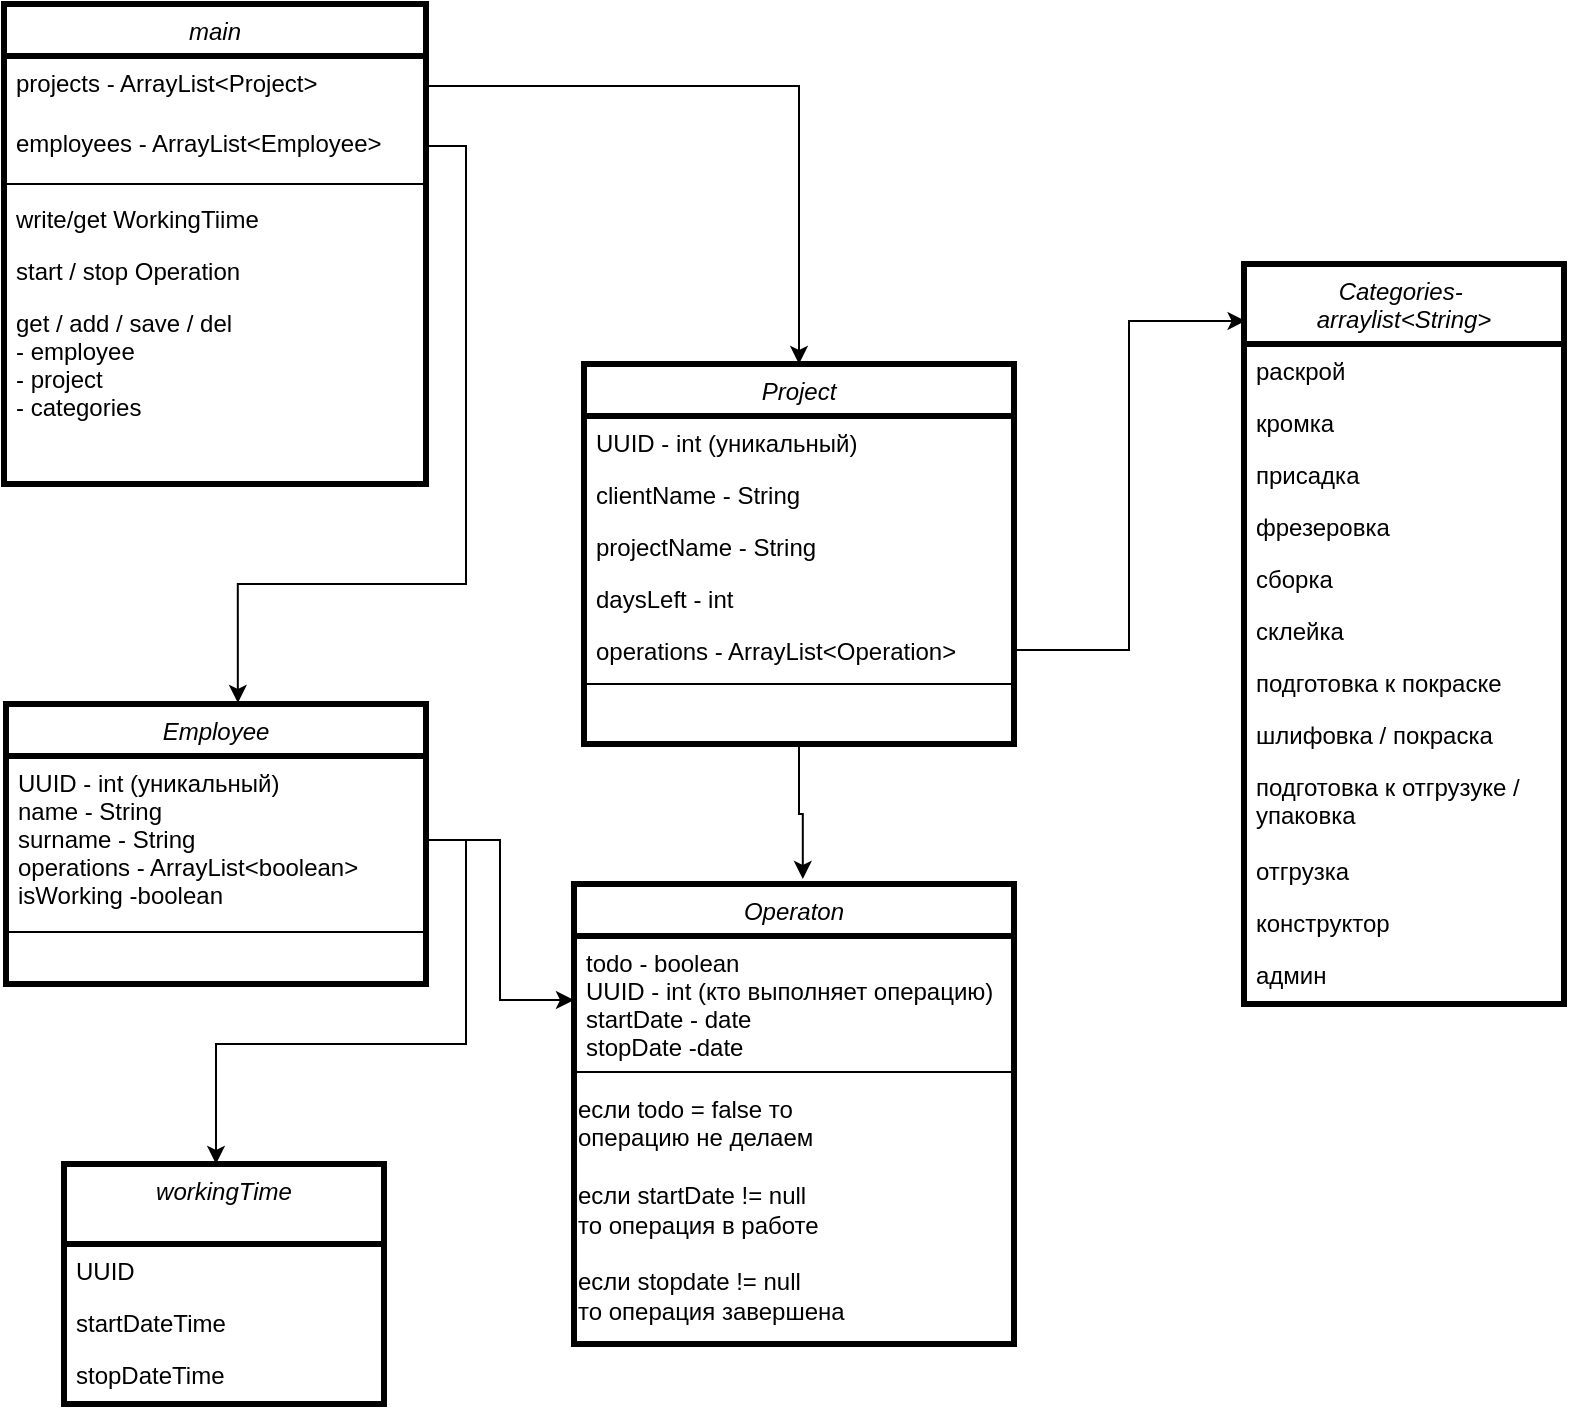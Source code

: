 <mxfile version="20.8.5" type="github">
  <diagram id="C5RBs43oDa-KdzZeNtuy" name="Page-1">
    <mxGraphModel dx="1194" dy="766" grid="1" gridSize="10" guides="1" tooltips="1" connect="1" arrows="1" fold="1" page="1" pageScale="1" pageWidth="827" pageHeight="1169" math="0" shadow="0">
      <root>
        <mxCell id="WIyWlLk6GJQsqaUBKTNV-0" />
        <mxCell id="WIyWlLk6GJQsqaUBKTNV-1" parent="WIyWlLk6GJQsqaUBKTNV-0" />
        <mxCell id="3mFHuRnVl9ryte2nyU7E-67" style="edgeStyle=orthogonalEdgeStyle;rounded=0;orthogonalLoop=1;jettySize=auto;html=1;entryX=0.52;entryY=-0.011;entryDx=0;entryDy=0;entryPerimeter=0;" parent="WIyWlLk6GJQsqaUBKTNV-1" source="zkfFHV4jXpPFQw0GAbJ--0" target="3mFHuRnVl9ryte2nyU7E-39" edge="1">
          <mxGeometry relative="1" as="geometry" />
        </mxCell>
        <mxCell id="zkfFHV4jXpPFQw0GAbJ--0" value="Project" style="swimlane;fontStyle=2;align=center;verticalAlign=top;childLayout=stackLayout;horizontal=1;startSize=26;horizontalStack=0;resizeParent=1;resizeLast=0;collapsible=1;marginBottom=0;rounded=0;shadow=0;strokeWidth=3;" parent="WIyWlLk6GJQsqaUBKTNV-1" vertex="1">
          <mxGeometry x="320" y="270" width="215" height="190" as="geometry">
            <mxRectangle x="230" y="140" width="160" height="26" as="alternateBounds" />
          </mxGeometry>
        </mxCell>
        <mxCell id="zkfFHV4jXpPFQw0GAbJ--1" value="UUID - int (уникальный)" style="text;align=left;verticalAlign=top;spacingLeft=4;spacingRight=4;overflow=hidden;rotatable=0;points=[[0,0.5],[1,0.5]];portConstraint=eastwest;" parent="zkfFHV4jXpPFQw0GAbJ--0" vertex="1">
          <mxGeometry y="26" width="215" height="26" as="geometry" />
        </mxCell>
        <mxCell id="zkfFHV4jXpPFQw0GAbJ--3" value="clientName - String&#xa;" style="text;align=left;verticalAlign=top;spacingLeft=4;spacingRight=4;overflow=hidden;rotatable=0;points=[[0,0.5],[1,0.5]];portConstraint=eastwest;rounded=0;shadow=0;html=0;" parent="zkfFHV4jXpPFQw0GAbJ--0" vertex="1">
          <mxGeometry y="52" width="215" height="26" as="geometry" />
        </mxCell>
        <mxCell id="3mFHuRnVl9ryte2nyU7E-1" value="projectName - String&#xa;" style="text;align=left;verticalAlign=top;spacingLeft=4;spacingRight=4;overflow=hidden;rotatable=0;points=[[0,0.5],[1,0.5]];portConstraint=eastwest;rounded=0;shadow=0;html=0;" parent="zkfFHV4jXpPFQw0GAbJ--0" vertex="1">
          <mxGeometry y="78" width="215" height="26" as="geometry" />
        </mxCell>
        <mxCell id="3mFHuRnVl9ryte2nyU7E-0" value="daysLeft - int" style="text;align=left;verticalAlign=top;spacingLeft=4;spacingRight=4;overflow=hidden;rotatable=0;points=[[0,0.5],[1,0.5]];portConstraint=eastwest;rounded=0;shadow=0;html=0;" parent="zkfFHV4jXpPFQw0GAbJ--0" vertex="1">
          <mxGeometry y="104" width="215" height="26" as="geometry" />
        </mxCell>
        <mxCell id="zkfFHV4jXpPFQw0GAbJ--5" value="operations - ArrayList&lt;Operation&gt;" style="text;align=left;verticalAlign=top;spacingLeft=4;spacingRight=4;overflow=hidden;rotatable=0;points=[[0,0.5],[1,0.5]];portConstraint=eastwest;" parent="zkfFHV4jXpPFQw0GAbJ--0" vertex="1">
          <mxGeometry y="130" width="215" height="26" as="geometry" />
        </mxCell>
        <mxCell id="zkfFHV4jXpPFQw0GAbJ--4" value="" style="line;html=1;strokeWidth=1;align=left;verticalAlign=middle;spacingTop=-1;spacingLeft=3;spacingRight=3;rotatable=0;labelPosition=right;points=[];portConstraint=eastwest;" parent="zkfFHV4jXpPFQw0GAbJ--0" vertex="1">
          <mxGeometry y="156" width="215" height="8" as="geometry" />
        </mxCell>
        <mxCell id="3mFHuRnVl9ryte2nyU7E-2" value="Categories- &#xa;arraylist&lt;String&gt;" style="swimlane;fontStyle=2;align=center;verticalAlign=top;childLayout=stackLayout;horizontal=1;startSize=40;horizontalStack=0;resizeParent=1;resizeLast=0;collapsible=1;marginBottom=0;rounded=0;shadow=0;strokeWidth=3;" parent="WIyWlLk6GJQsqaUBKTNV-1" vertex="1">
          <mxGeometry x="650" y="220" width="160" height="370" as="geometry">
            <mxRectangle x="230" y="140" width="160" height="26" as="alternateBounds" />
          </mxGeometry>
        </mxCell>
        <mxCell id="3mFHuRnVl9ryte2nyU7E-3" value="раскрой" style="text;align=left;verticalAlign=top;spacingLeft=4;spacingRight=4;overflow=hidden;rotatable=0;points=[[0,0.5],[1,0.5]];portConstraint=eastwest;" parent="3mFHuRnVl9ryte2nyU7E-2" vertex="1">
          <mxGeometry y="40" width="160" height="26" as="geometry" />
        </mxCell>
        <mxCell id="3mFHuRnVl9ryte2nyU7E-10" value="кромка" style="text;align=left;verticalAlign=top;spacingLeft=4;spacingRight=4;overflow=hidden;rotatable=0;points=[[0,0.5],[1,0.5]];portConstraint=eastwest;" parent="3mFHuRnVl9ryte2nyU7E-2" vertex="1">
          <mxGeometry y="66" width="160" height="26" as="geometry" />
        </mxCell>
        <mxCell id="3mFHuRnVl9ryte2nyU7E-12" value="присадка" style="text;align=left;verticalAlign=top;spacingLeft=4;spacingRight=4;overflow=hidden;rotatable=0;points=[[0,0.5],[1,0.5]];portConstraint=eastwest;" parent="3mFHuRnVl9ryte2nyU7E-2" vertex="1">
          <mxGeometry y="92" width="160" height="26" as="geometry" />
        </mxCell>
        <mxCell id="3mFHuRnVl9ryte2nyU7E-11" value="фрезеровка" style="text;align=left;verticalAlign=top;spacingLeft=4;spacingRight=4;overflow=hidden;rotatable=0;points=[[0,0.5],[1,0.5]];portConstraint=eastwest;" parent="3mFHuRnVl9ryte2nyU7E-2" vertex="1">
          <mxGeometry y="118" width="160" height="26" as="geometry" />
        </mxCell>
        <mxCell id="3mFHuRnVl9ryte2nyU7E-5" value="сборка" style="text;align=left;verticalAlign=top;spacingLeft=4;spacingRight=4;overflow=hidden;rotatable=0;points=[[0,0.5],[1,0.5]];portConstraint=eastwest;rounded=0;shadow=0;html=0;" parent="3mFHuRnVl9ryte2nyU7E-2" vertex="1">
          <mxGeometry y="144" width="160" height="26" as="geometry" />
        </mxCell>
        <mxCell id="3mFHuRnVl9ryte2nyU7E-13" value="склейка" style="text;align=left;verticalAlign=top;spacingLeft=4;spacingRight=4;overflow=hidden;rotatable=0;points=[[0,0.5],[1,0.5]];portConstraint=eastwest;" parent="3mFHuRnVl9ryte2nyU7E-2" vertex="1">
          <mxGeometry y="170" width="160" height="26" as="geometry" />
        </mxCell>
        <mxCell id="3mFHuRnVl9ryte2nyU7E-6" value="подготовка к покраске" style="text;align=left;verticalAlign=top;spacingLeft=4;spacingRight=4;overflow=hidden;rotatable=0;points=[[0,0.5],[1,0.5]];portConstraint=eastwest;rounded=0;shadow=0;html=0;" parent="3mFHuRnVl9ryte2nyU7E-2" vertex="1">
          <mxGeometry y="196" width="160" height="26" as="geometry" />
        </mxCell>
        <mxCell id="3mFHuRnVl9ryte2nyU7E-8" value="шлифовка / покраска" style="text;align=left;verticalAlign=top;spacingLeft=4;spacingRight=4;overflow=hidden;rotatable=0;points=[[0,0.5],[1,0.5]];portConstraint=eastwest;" parent="3mFHuRnVl9ryte2nyU7E-2" vertex="1">
          <mxGeometry y="222" width="160" height="26" as="geometry" />
        </mxCell>
        <mxCell id="3mFHuRnVl9ryte2nyU7E-9" value="подготовка к отгрузуке / &#xa;упаковка" style="text;align=left;verticalAlign=top;spacingLeft=4;spacingRight=4;overflow=hidden;rotatable=0;points=[[0,0.5],[1,0.5]];portConstraint=eastwest;rounded=0;shadow=0;html=0;" parent="3mFHuRnVl9ryte2nyU7E-2" vertex="1">
          <mxGeometry y="248" width="160" height="42" as="geometry" />
        </mxCell>
        <mxCell id="3mFHuRnVl9ryte2nyU7E-16" value="отгрузка" style="text;align=left;verticalAlign=top;spacingLeft=4;spacingRight=4;overflow=hidden;rotatable=0;points=[[0,0.5],[1,0.5]];portConstraint=eastwest;rounded=0;shadow=0;html=0;" parent="3mFHuRnVl9ryte2nyU7E-2" vertex="1">
          <mxGeometry y="290" width="160" height="26" as="geometry" />
        </mxCell>
        <mxCell id="lfXlD5WWljpR3ZP85M6l-0" value="конструктор" style="text;align=left;verticalAlign=top;spacingLeft=4;spacingRight=4;overflow=hidden;rotatable=0;points=[[0,0.5],[1,0.5]];portConstraint=eastwest;rounded=0;shadow=0;html=0;" vertex="1" parent="3mFHuRnVl9ryte2nyU7E-2">
          <mxGeometry y="316" width="160" height="26" as="geometry" />
        </mxCell>
        <mxCell id="lfXlD5WWljpR3ZP85M6l-1" value="админ" style="text;align=left;verticalAlign=top;spacingLeft=4;spacingRight=4;overflow=hidden;rotatable=0;points=[[0,0.5],[1,0.5]];portConstraint=eastwest;rounded=0;shadow=0;html=0;" vertex="1" parent="3mFHuRnVl9ryte2nyU7E-2">
          <mxGeometry y="342" width="160" height="26" as="geometry" />
        </mxCell>
        <mxCell id="3mFHuRnVl9ryte2nyU7E-31" value="Employee" style="swimlane;fontStyle=2;align=center;verticalAlign=top;childLayout=stackLayout;horizontal=1;startSize=26;horizontalStack=0;resizeParent=1;resizeLast=0;collapsible=1;marginBottom=0;rounded=0;shadow=0;strokeWidth=3;" parent="WIyWlLk6GJQsqaUBKTNV-1" vertex="1">
          <mxGeometry x="31" y="440" width="210" height="140" as="geometry">
            <mxRectangle x="230" y="140" width="160" height="26" as="alternateBounds" />
          </mxGeometry>
        </mxCell>
        <mxCell id="3mFHuRnVl9ryte2nyU7E-32" value="UUID - int (уникальный)&#xa;name - String&#xa;surname - String&#xa;operations - ArrayList&lt;boolean&gt;&#xa;isWorking -boolean" style="text;align=left;verticalAlign=top;spacingLeft=4;spacingRight=4;overflow=hidden;rotatable=0;points=[[0,0.5],[1,0.5]];portConstraint=eastwest;" parent="3mFHuRnVl9ryte2nyU7E-31" vertex="1">
          <mxGeometry y="26" width="210" height="84" as="geometry" />
        </mxCell>
        <mxCell id="3mFHuRnVl9ryte2nyU7E-36" value="" style="line;html=1;strokeWidth=1;align=left;verticalAlign=middle;spacingTop=-1;spacingLeft=3;spacingRight=3;rotatable=0;labelPosition=right;points=[];portConstraint=eastwest;" parent="3mFHuRnVl9ryte2nyU7E-31" vertex="1">
          <mxGeometry y="110" width="210" height="8" as="geometry" />
        </mxCell>
        <mxCell id="3mFHuRnVl9ryte2nyU7E-39" value="Operaton" style="swimlane;fontStyle=2;align=center;verticalAlign=top;childLayout=stackLayout;horizontal=1;startSize=26;horizontalStack=0;resizeParent=1;resizeLast=0;collapsible=1;marginBottom=0;rounded=0;shadow=0;strokeWidth=3;" parent="WIyWlLk6GJQsqaUBKTNV-1" vertex="1">
          <mxGeometry x="315" y="530" width="220" height="230" as="geometry">
            <mxRectangle x="230" y="140" width="160" height="26" as="alternateBounds" />
          </mxGeometry>
        </mxCell>
        <mxCell id="3mFHuRnVl9ryte2nyU7E-40" value="todo - boolean&#xa;UUID - int (кто выполняет операцию)&#xa;startDate - date&#xa;stopDate -date" style="text;align=left;verticalAlign=top;spacingLeft=4;spacingRight=4;overflow=hidden;rotatable=0;points=[[0,0.5],[1,0.5]];portConstraint=eastwest;" parent="3mFHuRnVl9ryte2nyU7E-39" vertex="1">
          <mxGeometry y="26" width="220" height="64" as="geometry" />
        </mxCell>
        <mxCell id="3mFHuRnVl9ryte2nyU7E-41" value="" style="line;html=1;strokeWidth=1;align=left;verticalAlign=middle;spacingTop=-1;spacingLeft=3;spacingRight=3;rotatable=0;labelPosition=right;points=[];portConstraint=eastwest;" parent="3mFHuRnVl9ryte2nyU7E-39" vertex="1">
          <mxGeometry y="90" width="220" height="8" as="geometry" />
        </mxCell>
        <mxCell id="3mFHuRnVl9ryte2nyU7E-42" value="если todo = false то &lt;br&gt;операцию не делаем&lt;br&gt;&lt;br&gt;если startDate != null &lt;br&gt;то операция в работе&lt;br&gt;&lt;br&gt;если stopdate != null &lt;br&gt;то операция завершена" style="text;html=1;align=left;verticalAlign=middle;resizable=0;points=[];autosize=1;strokeColor=none;fillColor=none;" parent="3mFHuRnVl9ryte2nyU7E-39" vertex="1">
          <mxGeometry y="98" width="220" height="130" as="geometry" />
        </mxCell>
        <mxCell id="3mFHuRnVl9ryte2nyU7E-52" value="main" style="swimlane;fontStyle=2;align=center;verticalAlign=top;childLayout=stackLayout;horizontal=1;startSize=26;horizontalStack=0;resizeParent=1;resizeLast=0;collapsible=1;marginBottom=0;rounded=0;shadow=0;strokeWidth=3;" parent="WIyWlLk6GJQsqaUBKTNV-1" vertex="1">
          <mxGeometry x="30" y="90" width="211" height="240" as="geometry">
            <mxRectangle x="230" y="140" width="160" height="26" as="alternateBounds" />
          </mxGeometry>
        </mxCell>
        <mxCell id="3mFHuRnVl9ryte2nyU7E-58" value="projects - ArrayList&lt;Project&gt;&#xa;" style="text;align=left;verticalAlign=top;spacingLeft=4;spacingRight=4;overflow=hidden;rotatable=0;points=[[0,0.5],[1,0.5]];portConstraint=eastwest;" parent="3mFHuRnVl9ryte2nyU7E-52" vertex="1">
          <mxGeometry y="26" width="211" height="30" as="geometry" />
        </mxCell>
        <mxCell id="3mFHuRnVl9ryte2nyU7E-60" value="employees - ArrayList&lt;Employee&gt;" style="text;align=left;verticalAlign=top;spacingLeft=4;spacingRight=4;overflow=hidden;rotatable=0;points=[[0,0.5],[1,0.5]];portConstraint=eastwest;" parent="3mFHuRnVl9ryte2nyU7E-52" vertex="1">
          <mxGeometry y="56" width="211" height="30" as="geometry" />
        </mxCell>
        <mxCell id="3mFHuRnVl9ryte2nyU7E-57" value="" style="line;html=1;strokeWidth=1;align=left;verticalAlign=middle;spacingTop=-1;spacingLeft=3;spacingRight=3;rotatable=0;labelPosition=right;points=[];portConstraint=eastwest;" parent="3mFHuRnVl9ryte2nyU7E-52" vertex="1">
          <mxGeometry y="86" width="211" height="8" as="geometry" />
        </mxCell>
        <mxCell id="3mFHuRnVl9ryte2nyU7E-82" value="write/get WorkingTiime&#xa;" style="text;align=left;verticalAlign=top;spacingLeft=4;spacingRight=4;overflow=hidden;rotatable=0;points=[[0,0.5],[1,0.5]];portConstraint=eastwest;" parent="3mFHuRnVl9ryte2nyU7E-52" vertex="1">
          <mxGeometry y="94" width="211" height="26" as="geometry" />
        </mxCell>
        <mxCell id="3mFHuRnVl9ryte2nyU7E-85" value="start / stop Operation" style="text;align=left;verticalAlign=top;spacingLeft=4;spacingRight=4;overflow=hidden;rotatable=0;points=[[0,0.5],[1,0.5]];portConstraint=eastwest;" parent="3mFHuRnVl9ryte2nyU7E-52" vertex="1">
          <mxGeometry y="120" width="211" height="26" as="geometry" />
        </mxCell>
        <mxCell id="3mFHuRnVl9ryte2nyU7E-83" value="get / add / save / del &#xa;- employee&#xa;- project&#xa;- categories&#xa;&#xa;" style="text;align=left;verticalAlign=top;spacingLeft=4;spacingRight=4;overflow=hidden;rotatable=0;points=[[0,0.5],[1,0.5]];portConstraint=eastwest;" parent="3mFHuRnVl9ryte2nyU7E-52" vertex="1">
          <mxGeometry y="146" width="211" height="64" as="geometry" />
        </mxCell>
        <mxCell id="3mFHuRnVl9ryte2nyU7E-59" style="edgeStyle=orthogonalEdgeStyle;rounded=0;orthogonalLoop=1;jettySize=auto;html=1;" parent="WIyWlLk6GJQsqaUBKTNV-1" source="3mFHuRnVl9ryte2nyU7E-58" target="zkfFHV4jXpPFQw0GAbJ--0" edge="1">
          <mxGeometry relative="1" as="geometry" />
        </mxCell>
        <mxCell id="3mFHuRnVl9ryte2nyU7E-63" style="edgeStyle=orthogonalEdgeStyle;rounded=0;orthogonalLoop=1;jettySize=auto;html=1;entryX=0;entryY=0.5;entryDx=0;entryDy=0;" parent="WIyWlLk6GJQsqaUBKTNV-1" source="3mFHuRnVl9ryte2nyU7E-32" target="3mFHuRnVl9ryte2nyU7E-40" edge="1">
          <mxGeometry relative="1" as="geometry" />
        </mxCell>
        <mxCell id="3mFHuRnVl9ryte2nyU7E-64" style="edgeStyle=orthogonalEdgeStyle;rounded=0;orthogonalLoop=1;jettySize=auto;html=1;entryX=0.005;entryY=0.077;entryDx=0;entryDy=0;entryPerimeter=0;exitX=1;exitY=0.5;exitDx=0;exitDy=0;" parent="WIyWlLk6GJQsqaUBKTNV-1" source="zkfFHV4jXpPFQw0GAbJ--5" target="3mFHuRnVl9ryte2nyU7E-2" edge="1">
          <mxGeometry relative="1" as="geometry" />
        </mxCell>
        <mxCell id="3mFHuRnVl9ryte2nyU7E-68" value="workingTime" style="swimlane;fontStyle=2;align=center;verticalAlign=top;childLayout=stackLayout;horizontal=1;startSize=40;horizontalStack=0;resizeParent=1;resizeLast=0;collapsible=1;marginBottom=0;rounded=0;shadow=0;strokeWidth=3;" parent="WIyWlLk6GJQsqaUBKTNV-1" vertex="1">
          <mxGeometry x="60" y="670" width="160" height="120" as="geometry">
            <mxRectangle x="230" y="140" width="160" height="26" as="alternateBounds" />
          </mxGeometry>
        </mxCell>
        <mxCell id="3mFHuRnVl9ryte2nyU7E-69" value="UUID" style="text;align=left;verticalAlign=top;spacingLeft=4;spacingRight=4;overflow=hidden;rotatable=0;points=[[0,0.5],[1,0.5]];portConstraint=eastwest;" parent="3mFHuRnVl9ryte2nyU7E-68" vertex="1">
          <mxGeometry y="40" width="160" height="26" as="geometry" />
        </mxCell>
        <mxCell id="3mFHuRnVl9ryte2nyU7E-70" value="startDateTime" style="text;align=left;verticalAlign=top;spacingLeft=4;spacingRight=4;overflow=hidden;rotatable=0;points=[[0,0.5],[1,0.5]];portConstraint=eastwest;" parent="3mFHuRnVl9ryte2nyU7E-68" vertex="1">
          <mxGeometry y="66" width="160" height="26" as="geometry" />
        </mxCell>
        <mxCell id="3mFHuRnVl9ryte2nyU7E-71" value="stopDateTime" style="text;align=left;verticalAlign=top;spacingLeft=4;spacingRight=4;overflow=hidden;rotatable=0;points=[[0,0.5],[1,0.5]];portConstraint=eastwest;" parent="3mFHuRnVl9ryte2nyU7E-68" vertex="1">
          <mxGeometry y="92" width="160" height="26" as="geometry" />
        </mxCell>
        <mxCell id="3mFHuRnVl9ryte2nyU7E-84" style="edgeStyle=orthogonalEdgeStyle;rounded=0;orthogonalLoop=1;jettySize=auto;html=1;entryX=0.552;entryY=-0.004;entryDx=0;entryDy=0;entryPerimeter=0;" parent="WIyWlLk6GJQsqaUBKTNV-1" source="3mFHuRnVl9ryte2nyU7E-60" target="3mFHuRnVl9ryte2nyU7E-31" edge="1">
          <mxGeometry relative="1" as="geometry">
            <Array as="points">
              <mxPoint x="261" y="161" />
              <mxPoint x="261" y="380" />
              <mxPoint x="147" y="380" />
            </Array>
          </mxGeometry>
        </mxCell>
        <mxCell id="3mFHuRnVl9ryte2nyU7E-88" style="edgeStyle=orthogonalEdgeStyle;rounded=0;orthogonalLoop=1;jettySize=auto;html=1;entryX=0.475;entryY=0;entryDx=0;entryDy=0;entryPerimeter=0;" parent="WIyWlLk6GJQsqaUBKTNV-1" source="3mFHuRnVl9ryte2nyU7E-32" target="3mFHuRnVl9ryte2nyU7E-68" edge="1">
          <mxGeometry relative="1" as="geometry" />
        </mxCell>
      </root>
    </mxGraphModel>
  </diagram>
</mxfile>
